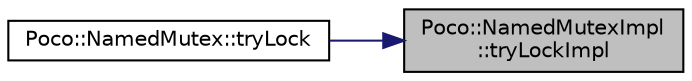digraph "Poco::NamedMutexImpl::tryLockImpl"
{
 // LATEX_PDF_SIZE
  edge [fontname="Helvetica",fontsize="10",labelfontname="Helvetica",labelfontsize="10"];
  node [fontname="Helvetica",fontsize="10",shape=record];
  rankdir="RL";
  Node1 [label="Poco::NamedMutexImpl\l::tryLockImpl",height=0.2,width=0.4,color="black", fillcolor="grey75", style="filled", fontcolor="black",tooltip=" "];
  Node1 -> Node2 [dir="back",color="midnightblue",fontsize="10",style="solid"];
  Node2 [label="Poco::NamedMutex::tryLock",height=0.2,width=0.4,color="black", fillcolor="white", style="filled",URL="$classPoco_1_1NamedMutex.html#ab8bc31181d34e720ce03c52945431350",tooltip=" "];
}
